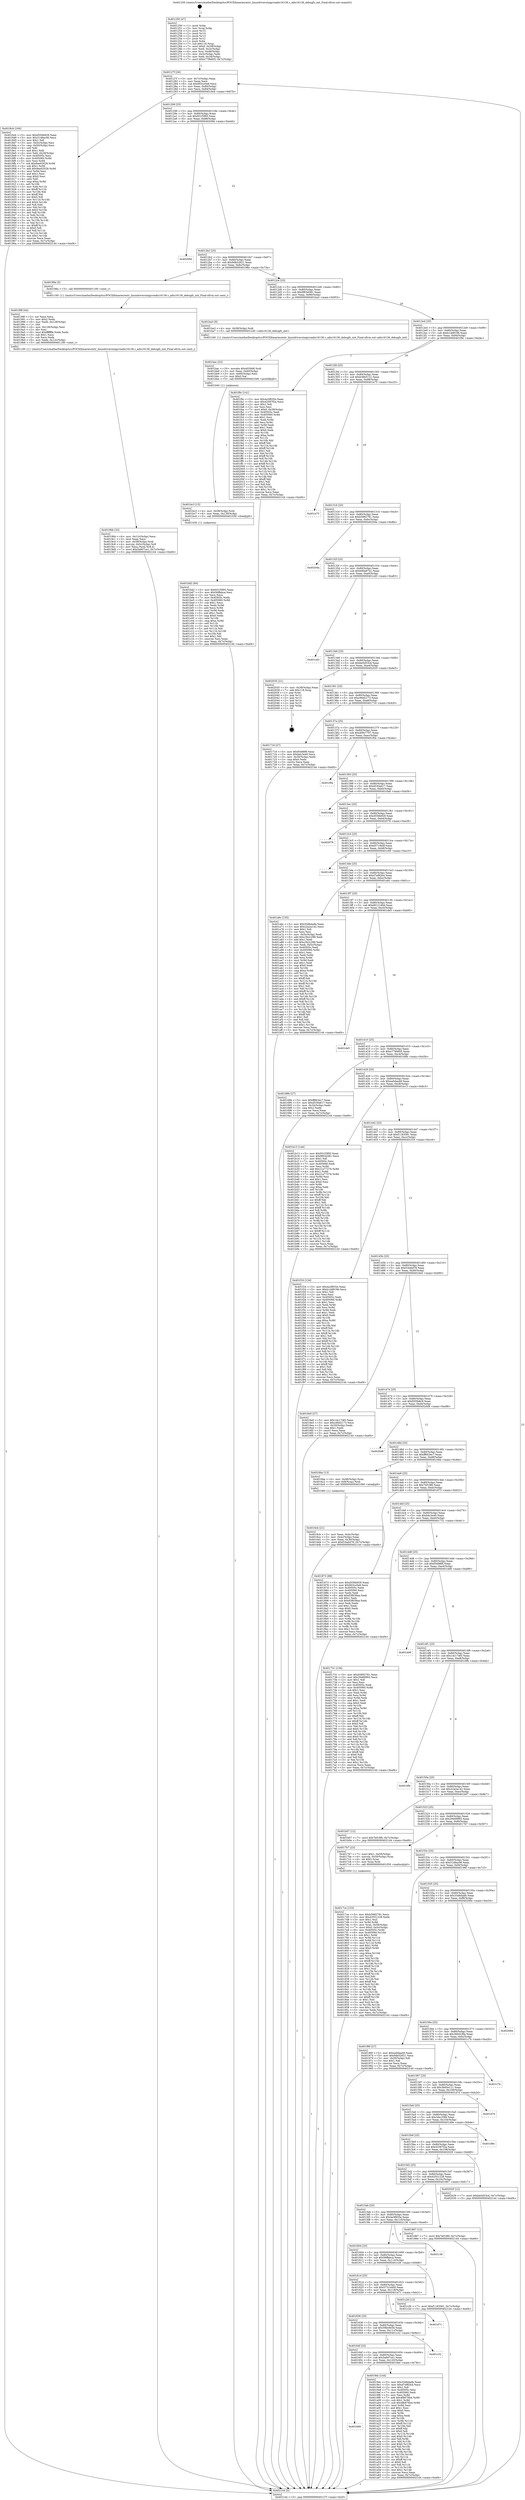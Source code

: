 digraph "0x401250" {
  label = "0x401250 (/mnt/c/Users/mathe/Desktop/tcc/POCII/binaries/extr_linuxdriversiiogyroadis16136.c_adis16136_debugfs_init_Final-ollvm.out::main(0))"
  labelloc = "t"
  node[shape=record]

  Entry [label="",width=0.3,height=0.3,shape=circle,fillcolor=black,style=filled]
  "0x40127f" [label="{
     0x40127f [26]\l
     | [instrs]\l
     &nbsp;&nbsp;0x40127f \<+3\>: mov -0x7c(%rbp),%eax\l
     &nbsp;&nbsp;0x401282 \<+2\>: mov %eax,%ecx\l
     &nbsp;&nbsp;0x401284 \<+6\>: sub $0x903cc0e8,%ecx\l
     &nbsp;&nbsp;0x40128a \<+3\>: mov %eax,-0x80(%rbp)\l
     &nbsp;&nbsp;0x40128d \<+6\>: mov %ecx,-0x84(%rbp)\l
     &nbsp;&nbsp;0x401293 \<+6\>: je 00000000004018cb \<main+0x67b\>\l
  }"]
  "0x4018cb" [label="{
     0x4018cb [164]\l
     | [instrs]\l
     &nbsp;&nbsp;0x4018cb \<+5\>: mov $0xd556b929,%eax\l
     &nbsp;&nbsp;0x4018d0 \<+5\>: mov $0x31d9ac06,%ecx\l
     &nbsp;&nbsp;0x4018d5 \<+2\>: mov $0x1,%dl\l
     &nbsp;&nbsp;0x4018d7 \<+3\>: mov -0x5c(%rbp),%esi\l
     &nbsp;&nbsp;0x4018da \<+3\>: cmp -0x50(%rbp),%esi\l
     &nbsp;&nbsp;0x4018dd \<+4\>: setl %dil\l
     &nbsp;&nbsp;0x4018e1 \<+4\>: and $0x1,%dil\l
     &nbsp;&nbsp;0x4018e5 \<+4\>: mov %dil,-0x29(%rbp)\l
     &nbsp;&nbsp;0x4018e9 \<+7\>: mov 0x40505c,%esi\l
     &nbsp;&nbsp;0x4018f0 \<+8\>: mov 0x405060,%r8d\l
     &nbsp;&nbsp;0x4018f8 \<+3\>: mov %esi,%r9d\l
     &nbsp;&nbsp;0x4018fb \<+7\>: sub $0x9ee02028,%r9d\l
     &nbsp;&nbsp;0x401902 \<+4\>: sub $0x1,%r9d\l
     &nbsp;&nbsp;0x401906 \<+7\>: add $0x9ee02028,%r9d\l
     &nbsp;&nbsp;0x40190d \<+4\>: imul %r9d,%esi\l
     &nbsp;&nbsp;0x401911 \<+3\>: and $0x1,%esi\l
     &nbsp;&nbsp;0x401914 \<+3\>: cmp $0x0,%esi\l
     &nbsp;&nbsp;0x401917 \<+4\>: sete %dil\l
     &nbsp;&nbsp;0x40191b \<+4\>: cmp $0xa,%r8d\l
     &nbsp;&nbsp;0x40191f \<+4\>: setl %r10b\l
     &nbsp;&nbsp;0x401923 \<+3\>: mov %dil,%r11b\l
     &nbsp;&nbsp;0x401926 \<+4\>: xor $0xff,%r11b\l
     &nbsp;&nbsp;0x40192a \<+3\>: mov %r10b,%bl\l
     &nbsp;&nbsp;0x40192d \<+3\>: xor $0xff,%bl\l
     &nbsp;&nbsp;0x401930 \<+3\>: xor $0x0,%dl\l
     &nbsp;&nbsp;0x401933 \<+3\>: mov %r11b,%r14b\l
     &nbsp;&nbsp;0x401936 \<+4\>: and $0x0,%r14b\l
     &nbsp;&nbsp;0x40193a \<+3\>: and %dl,%dil\l
     &nbsp;&nbsp;0x40193d \<+3\>: mov %bl,%r15b\l
     &nbsp;&nbsp;0x401940 \<+4\>: and $0x0,%r15b\l
     &nbsp;&nbsp;0x401944 \<+3\>: and %dl,%r10b\l
     &nbsp;&nbsp;0x401947 \<+3\>: or %dil,%r14b\l
     &nbsp;&nbsp;0x40194a \<+3\>: or %r10b,%r15b\l
     &nbsp;&nbsp;0x40194d \<+3\>: xor %r15b,%r14b\l
     &nbsp;&nbsp;0x401950 \<+3\>: or %bl,%r11b\l
     &nbsp;&nbsp;0x401953 \<+4\>: xor $0xff,%r11b\l
     &nbsp;&nbsp;0x401957 \<+3\>: or $0x0,%dl\l
     &nbsp;&nbsp;0x40195a \<+3\>: and %dl,%r11b\l
     &nbsp;&nbsp;0x40195d \<+3\>: or %r11b,%r14b\l
     &nbsp;&nbsp;0x401960 \<+4\>: test $0x1,%r14b\l
     &nbsp;&nbsp;0x401964 \<+3\>: cmovne %ecx,%eax\l
     &nbsp;&nbsp;0x401967 \<+3\>: mov %eax,-0x7c(%rbp)\l
     &nbsp;&nbsp;0x40196a \<+5\>: jmp 0000000000402144 \<main+0xef4\>\l
  }"]
  "0x401299" [label="{
     0x401299 [25]\l
     | [instrs]\l
     &nbsp;&nbsp;0x401299 \<+5\>: jmp 000000000040129e \<main+0x4e\>\l
     &nbsp;&nbsp;0x40129e \<+3\>: mov -0x80(%rbp),%eax\l
     &nbsp;&nbsp;0x4012a1 \<+5\>: sub $0x931f3f05,%eax\l
     &nbsp;&nbsp;0x4012a6 \<+6\>: mov %eax,-0x88(%rbp)\l
     &nbsp;&nbsp;0x4012ac \<+6\>: je 000000000040209d \<main+0xe4d\>\l
  }"]
  Exit [label="",width=0.3,height=0.3,shape=circle,fillcolor=black,style=filled,peripheries=2]
  "0x40209d" [label="{
     0x40209d\l
  }", style=dashed]
  "0x4012b2" [label="{
     0x4012b2 [25]\l
     | [instrs]\l
     &nbsp;&nbsp;0x4012b2 \<+5\>: jmp 00000000004012b7 \<main+0x67\>\l
     &nbsp;&nbsp;0x4012b7 \<+3\>: mov -0x80(%rbp),%eax\l
     &nbsp;&nbsp;0x4012ba \<+5\>: sub $0x9db52621,%eax\l
     &nbsp;&nbsp;0x4012bf \<+6\>: mov %eax,-0x8c(%rbp)\l
     &nbsp;&nbsp;0x4012c5 \<+6\>: je 000000000040198a \<main+0x73a\>\l
  }"]
  "0x401bd2" [label="{
     0x401bd2 [84]\l
     | [instrs]\l
     &nbsp;&nbsp;0x401bd2 \<+5\>: mov $0x931f3f05,%eax\l
     &nbsp;&nbsp;0x401bd7 \<+5\>: mov $0x56ffabca,%esi\l
     &nbsp;&nbsp;0x401bdc \<+2\>: xor %ecx,%ecx\l
     &nbsp;&nbsp;0x401bde \<+7\>: mov 0x40505c,%edx\l
     &nbsp;&nbsp;0x401be5 \<+8\>: mov 0x405060,%r8d\l
     &nbsp;&nbsp;0x401bed \<+3\>: sub $0x1,%ecx\l
     &nbsp;&nbsp;0x401bf0 \<+3\>: mov %edx,%r9d\l
     &nbsp;&nbsp;0x401bf3 \<+3\>: add %ecx,%r9d\l
     &nbsp;&nbsp;0x401bf6 \<+4\>: imul %r9d,%edx\l
     &nbsp;&nbsp;0x401bfa \<+3\>: and $0x1,%edx\l
     &nbsp;&nbsp;0x401bfd \<+3\>: cmp $0x0,%edx\l
     &nbsp;&nbsp;0x401c00 \<+4\>: sete %r10b\l
     &nbsp;&nbsp;0x401c04 \<+4\>: cmp $0xa,%r8d\l
     &nbsp;&nbsp;0x401c08 \<+4\>: setl %r11b\l
     &nbsp;&nbsp;0x401c0c \<+3\>: mov %r10b,%bl\l
     &nbsp;&nbsp;0x401c0f \<+3\>: and %r11b,%bl\l
     &nbsp;&nbsp;0x401c12 \<+3\>: xor %r11b,%r10b\l
     &nbsp;&nbsp;0x401c15 \<+3\>: or %r10b,%bl\l
     &nbsp;&nbsp;0x401c18 \<+3\>: test $0x1,%bl\l
     &nbsp;&nbsp;0x401c1b \<+3\>: cmovne %esi,%eax\l
     &nbsp;&nbsp;0x401c1e \<+3\>: mov %eax,-0x7c(%rbp)\l
     &nbsp;&nbsp;0x401c21 \<+5\>: jmp 0000000000402144 \<main+0xef4\>\l
  }"]
  "0x40198a" [label="{
     0x40198a [5]\l
     | [instrs]\l
     &nbsp;&nbsp;0x40198a \<+5\>: call 0000000000401160 \<next_i\>\l
     | [calls]\l
     &nbsp;&nbsp;0x401160 \{1\} (/mnt/c/Users/mathe/Desktop/tcc/POCII/binaries/extr_linuxdriversiiogyroadis16136.c_adis16136_debugfs_init_Final-ollvm.out::next_i)\l
  }"]
  "0x4012cb" [label="{
     0x4012cb [25]\l
     | [instrs]\l
     &nbsp;&nbsp;0x4012cb \<+5\>: jmp 00000000004012d0 \<main+0x80\>\l
     &nbsp;&nbsp;0x4012d0 \<+3\>: mov -0x80(%rbp),%eax\l
     &nbsp;&nbsp;0x4012d3 \<+5\>: sub $0x9f63d381,%eax\l
     &nbsp;&nbsp;0x4012d8 \<+6\>: mov %eax,-0x90(%rbp)\l
     &nbsp;&nbsp;0x4012de \<+6\>: je 0000000000401ba3 \<main+0x953\>\l
  }"]
  "0x401bc3" [label="{
     0x401bc3 [15]\l
     | [instrs]\l
     &nbsp;&nbsp;0x401bc3 \<+4\>: mov -0x58(%rbp),%rdi\l
     &nbsp;&nbsp;0x401bc7 \<+6\>: mov %eax,-0x130(%rbp)\l
     &nbsp;&nbsp;0x401bcd \<+5\>: call 0000000000401030 \<free@plt\>\l
     | [calls]\l
     &nbsp;&nbsp;0x401030 \{1\} (unknown)\l
  }"]
  "0x401ba3" [label="{
     0x401ba3 [9]\l
     | [instrs]\l
     &nbsp;&nbsp;0x401ba3 \<+4\>: mov -0x58(%rbp),%rdi\l
     &nbsp;&nbsp;0x401ba7 \<+5\>: call 0000000000401240 \<adis16136_debugfs_init\>\l
     | [calls]\l
     &nbsp;&nbsp;0x401240 \{1\} (/mnt/c/Users/mathe/Desktop/tcc/POCII/binaries/extr_linuxdriversiiogyroadis16136.c_adis16136_debugfs_init_Final-ollvm.out::adis16136_debugfs_init)\l
  }"]
  "0x4012e4" [label="{
     0x4012e4 [25]\l
     | [instrs]\l
     &nbsp;&nbsp;0x4012e4 \<+5\>: jmp 00000000004012e9 \<main+0x99\>\l
     &nbsp;&nbsp;0x4012e9 \<+3\>: mov -0x80(%rbp),%eax\l
     &nbsp;&nbsp;0x4012ec \<+5\>: sub $0xb1dd919b,%eax\l
     &nbsp;&nbsp;0x4012f1 \<+6\>: mov %eax,-0x94(%rbp)\l
     &nbsp;&nbsp;0x4012f7 \<+6\>: je 0000000000401f9c \<main+0xd4c\>\l
  }"]
  "0x401bac" [label="{
     0x401bac [23]\l
     | [instrs]\l
     &nbsp;&nbsp;0x401bac \<+10\>: movabs $0x4030d6,%rdi\l
     &nbsp;&nbsp;0x401bb6 \<+3\>: mov %eax,-0x60(%rbp)\l
     &nbsp;&nbsp;0x401bb9 \<+3\>: mov -0x60(%rbp),%esi\l
     &nbsp;&nbsp;0x401bbc \<+2\>: mov $0x0,%al\l
     &nbsp;&nbsp;0x401bbe \<+5\>: call 0000000000401040 \<printf@plt\>\l
     | [calls]\l
     &nbsp;&nbsp;0x401040 \{1\} (unknown)\l
  }"]
  "0x401f9c" [label="{
     0x401f9c [141]\l
     | [instrs]\l
     &nbsp;&nbsp;0x401f9c \<+5\>: mov $0x4a3f935e,%eax\l
     &nbsp;&nbsp;0x401fa1 \<+5\>: mov $0x42587f2a,%ecx\l
     &nbsp;&nbsp;0x401fa6 \<+2\>: mov $0x1,%dl\l
     &nbsp;&nbsp;0x401fa8 \<+2\>: xor %esi,%esi\l
     &nbsp;&nbsp;0x401faa \<+7\>: movl $0x0,-0x38(%rbp)\l
     &nbsp;&nbsp;0x401fb1 \<+7\>: mov 0x40505c,%edi\l
     &nbsp;&nbsp;0x401fb8 \<+8\>: mov 0x405060,%r8d\l
     &nbsp;&nbsp;0x401fc0 \<+3\>: sub $0x1,%esi\l
     &nbsp;&nbsp;0x401fc3 \<+3\>: mov %edi,%r9d\l
     &nbsp;&nbsp;0x401fc6 \<+3\>: add %esi,%r9d\l
     &nbsp;&nbsp;0x401fc9 \<+4\>: imul %r9d,%edi\l
     &nbsp;&nbsp;0x401fcd \<+3\>: and $0x1,%edi\l
     &nbsp;&nbsp;0x401fd0 \<+3\>: cmp $0x0,%edi\l
     &nbsp;&nbsp;0x401fd3 \<+4\>: sete %r10b\l
     &nbsp;&nbsp;0x401fd7 \<+4\>: cmp $0xa,%r8d\l
     &nbsp;&nbsp;0x401fdb \<+4\>: setl %r11b\l
     &nbsp;&nbsp;0x401fdf \<+3\>: mov %r10b,%bl\l
     &nbsp;&nbsp;0x401fe2 \<+3\>: xor $0xff,%bl\l
     &nbsp;&nbsp;0x401fe5 \<+3\>: mov %r11b,%r14b\l
     &nbsp;&nbsp;0x401fe8 \<+4\>: xor $0xff,%r14b\l
     &nbsp;&nbsp;0x401fec \<+3\>: xor $0x1,%dl\l
     &nbsp;&nbsp;0x401fef \<+3\>: mov %bl,%r15b\l
     &nbsp;&nbsp;0x401ff2 \<+4\>: and $0xff,%r15b\l
     &nbsp;&nbsp;0x401ff6 \<+3\>: and %dl,%r10b\l
     &nbsp;&nbsp;0x401ff9 \<+3\>: mov %r14b,%r12b\l
     &nbsp;&nbsp;0x401ffc \<+4\>: and $0xff,%r12b\l
     &nbsp;&nbsp;0x402000 \<+3\>: and %dl,%r11b\l
     &nbsp;&nbsp;0x402003 \<+3\>: or %r10b,%r15b\l
     &nbsp;&nbsp;0x402006 \<+3\>: or %r11b,%r12b\l
     &nbsp;&nbsp;0x402009 \<+3\>: xor %r12b,%r15b\l
     &nbsp;&nbsp;0x40200c \<+3\>: or %r14b,%bl\l
     &nbsp;&nbsp;0x40200f \<+3\>: xor $0xff,%bl\l
     &nbsp;&nbsp;0x402012 \<+3\>: or $0x1,%dl\l
     &nbsp;&nbsp;0x402015 \<+2\>: and %dl,%bl\l
     &nbsp;&nbsp;0x402017 \<+3\>: or %bl,%r15b\l
     &nbsp;&nbsp;0x40201a \<+4\>: test $0x1,%r15b\l
     &nbsp;&nbsp;0x40201e \<+3\>: cmovne %ecx,%eax\l
     &nbsp;&nbsp;0x402021 \<+3\>: mov %eax,-0x7c(%rbp)\l
     &nbsp;&nbsp;0x402024 \<+5\>: jmp 0000000000402144 \<main+0xef4\>\l
  }"]
  "0x4012fd" [label="{
     0x4012fd [25]\l
     | [instrs]\l
     &nbsp;&nbsp;0x4012fd \<+5\>: jmp 0000000000401302 \<main+0xb2\>\l
     &nbsp;&nbsp;0x401302 \<+3\>: mov -0x80(%rbp),%eax\l
     &nbsp;&nbsp;0x401305 \<+5\>: sub $0xb36b5121,%eax\l
     &nbsp;&nbsp;0x40130a \<+6\>: mov %eax,-0x98(%rbp)\l
     &nbsp;&nbsp;0x401310 \<+6\>: je 0000000000401e75 \<main+0xc25\>\l
  }"]
  "0x401668" [label="{
     0x401668\l
  }", style=dashed]
  "0x401e75" [label="{
     0x401e75\l
  }", style=dashed]
  "0x401316" [label="{
     0x401316 [25]\l
     | [instrs]\l
     &nbsp;&nbsp;0x401316 \<+5\>: jmp 000000000040131b \<main+0xcb\>\l
     &nbsp;&nbsp;0x40131b \<+3\>: mov -0x80(%rbp),%eax\l
     &nbsp;&nbsp;0x40131e \<+5\>: sub $0xb5892781,%eax\l
     &nbsp;&nbsp;0x401323 \<+6\>: mov %eax,-0x9c(%rbp)\l
     &nbsp;&nbsp;0x401329 \<+6\>: je 000000000040204a \<main+0xdfa\>\l
  }"]
  "0x4019dc" [label="{
     0x4019dc [144]\l
     | [instrs]\l
     &nbsp;&nbsp;0x4019dc \<+5\>: mov $0x33d6dadb,%eax\l
     &nbsp;&nbsp;0x4019e1 \<+5\>: mov $0xd7ef82b4,%ecx\l
     &nbsp;&nbsp;0x4019e6 \<+2\>: mov $0x1,%dl\l
     &nbsp;&nbsp;0x4019e8 \<+7\>: mov 0x40505c,%esi\l
     &nbsp;&nbsp;0x4019ef \<+7\>: mov 0x405060,%edi\l
     &nbsp;&nbsp;0x4019f6 \<+3\>: mov %esi,%r8d\l
     &nbsp;&nbsp;0x4019f9 \<+7\>: add $0x4fb676b4,%r8d\l
     &nbsp;&nbsp;0x401a00 \<+4\>: sub $0x1,%r8d\l
     &nbsp;&nbsp;0x401a04 \<+7\>: sub $0x4fb676b4,%r8d\l
     &nbsp;&nbsp;0x401a0b \<+4\>: imul %r8d,%esi\l
     &nbsp;&nbsp;0x401a0f \<+3\>: and $0x1,%esi\l
     &nbsp;&nbsp;0x401a12 \<+3\>: cmp $0x0,%esi\l
     &nbsp;&nbsp;0x401a15 \<+4\>: sete %r9b\l
     &nbsp;&nbsp;0x401a19 \<+3\>: cmp $0xa,%edi\l
     &nbsp;&nbsp;0x401a1c \<+4\>: setl %r10b\l
     &nbsp;&nbsp;0x401a20 \<+3\>: mov %r9b,%r11b\l
     &nbsp;&nbsp;0x401a23 \<+4\>: xor $0xff,%r11b\l
     &nbsp;&nbsp;0x401a27 \<+3\>: mov %r10b,%bl\l
     &nbsp;&nbsp;0x401a2a \<+3\>: xor $0xff,%bl\l
     &nbsp;&nbsp;0x401a2d \<+3\>: xor $0x0,%dl\l
     &nbsp;&nbsp;0x401a30 \<+3\>: mov %r11b,%r14b\l
     &nbsp;&nbsp;0x401a33 \<+4\>: and $0x0,%r14b\l
     &nbsp;&nbsp;0x401a37 \<+3\>: and %dl,%r9b\l
     &nbsp;&nbsp;0x401a3a \<+3\>: mov %bl,%r15b\l
     &nbsp;&nbsp;0x401a3d \<+4\>: and $0x0,%r15b\l
     &nbsp;&nbsp;0x401a41 \<+3\>: and %dl,%r10b\l
     &nbsp;&nbsp;0x401a44 \<+3\>: or %r9b,%r14b\l
     &nbsp;&nbsp;0x401a47 \<+3\>: or %r10b,%r15b\l
     &nbsp;&nbsp;0x401a4a \<+3\>: xor %r15b,%r14b\l
     &nbsp;&nbsp;0x401a4d \<+3\>: or %bl,%r11b\l
     &nbsp;&nbsp;0x401a50 \<+4\>: xor $0xff,%r11b\l
     &nbsp;&nbsp;0x401a54 \<+3\>: or $0x0,%dl\l
     &nbsp;&nbsp;0x401a57 \<+3\>: and %dl,%r11b\l
     &nbsp;&nbsp;0x401a5a \<+3\>: or %r11b,%r14b\l
     &nbsp;&nbsp;0x401a5d \<+4\>: test $0x1,%r14b\l
     &nbsp;&nbsp;0x401a61 \<+3\>: cmovne %ecx,%eax\l
     &nbsp;&nbsp;0x401a64 \<+3\>: mov %eax,-0x7c(%rbp)\l
     &nbsp;&nbsp;0x401a67 \<+5\>: jmp 0000000000402144 \<main+0xef4\>\l
  }"]
  "0x40204a" [label="{
     0x40204a\l
  }", style=dashed]
  "0x40132f" [label="{
     0x40132f [25]\l
     | [instrs]\l
     &nbsp;&nbsp;0x40132f \<+5\>: jmp 0000000000401334 \<main+0xe4\>\l
     &nbsp;&nbsp;0x401334 \<+3\>: mov -0x80(%rbp),%eax\l
     &nbsp;&nbsp;0x401337 \<+5\>: sub $0xb9bb6741,%eax\l
     &nbsp;&nbsp;0x40133c \<+6\>: mov %eax,-0xa0(%rbp)\l
     &nbsp;&nbsp;0x401342 \<+6\>: je 0000000000401cd3 \<main+0xa83\>\l
  }"]
  "0x40164f" [label="{
     0x40164f [25]\l
     | [instrs]\l
     &nbsp;&nbsp;0x40164f \<+5\>: jmp 0000000000401654 \<main+0x404\>\l
     &nbsp;&nbsp;0x401654 \<+3\>: mov -0x80(%rbp),%eax\l
     &nbsp;&nbsp;0x401657 \<+5\>: sub $0x5a907ce1,%eax\l
     &nbsp;&nbsp;0x40165c \<+6\>: mov %eax,-0x120(%rbp)\l
     &nbsp;&nbsp;0x401662 \<+6\>: je 00000000004019dc \<main+0x78c\>\l
  }"]
  "0x401cd3" [label="{
     0x401cd3\l
  }", style=dashed]
  "0x401348" [label="{
     0x401348 [25]\l
     | [instrs]\l
     &nbsp;&nbsp;0x401348 \<+5\>: jmp 000000000040134d \<main+0xfd\>\l
     &nbsp;&nbsp;0x40134d \<+3\>: mov -0x80(%rbp),%eax\l
     &nbsp;&nbsp;0x401350 \<+5\>: sub $0xbe5d53cd,%eax\l
     &nbsp;&nbsp;0x401355 \<+6\>: mov %eax,-0xa4(%rbp)\l
     &nbsp;&nbsp;0x40135b \<+6\>: je 0000000000402035 \<main+0xde5\>\l
  }"]
  "0x401c32" [label="{
     0x401c32\l
  }", style=dashed]
  "0x402035" [label="{
     0x402035 [21]\l
     | [instrs]\l
     &nbsp;&nbsp;0x402035 \<+3\>: mov -0x38(%rbp),%eax\l
     &nbsp;&nbsp;0x402038 \<+7\>: add $0x118,%rsp\l
     &nbsp;&nbsp;0x40203f \<+1\>: pop %rbx\l
     &nbsp;&nbsp;0x402040 \<+2\>: pop %r12\l
     &nbsp;&nbsp;0x402042 \<+2\>: pop %r13\l
     &nbsp;&nbsp;0x402044 \<+2\>: pop %r14\l
     &nbsp;&nbsp;0x402046 \<+2\>: pop %r15\l
     &nbsp;&nbsp;0x402048 \<+1\>: pop %rbp\l
     &nbsp;&nbsp;0x402049 \<+1\>: ret\l
  }"]
  "0x401361" [label="{
     0x401361 [25]\l
     | [instrs]\l
     &nbsp;&nbsp;0x401361 \<+5\>: jmp 0000000000401366 \<main+0x116\>\l
     &nbsp;&nbsp;0x401366 \<+3\>: mov -0x80(%rbp),%eax\l
     &nbsp;&nbsp;0x401369 \<+5\>: sub $0xc66d2173,%eax\l
     &nbsp;&nbsp;0x40136e \<+6\>: mov %eax,-0xa8(%rbp)\l
     &nbsp;&nbsp;0x401374 \<+6\>: je 0000000000401716 \<main+0x4c6\>\l
  }"]
  "0x401636" [label="{
     0x401636 [25]\l
     | [instrs]\l
     &nbsp;&nbsp;0x401636 \<+5\>: jmp 000000000040163b \<main+0x3eb\>\l
     &nbsp;&nbsp;0x40163b \<+3\>: mov -0x80(%rbp),%eax\l
     &nbsp;&nbsp;0x40163e \<+5\>: sub $0x59bc9e5b,%eax\l
     &nbsp;&nbsp;0x401643 \<+6\>: mov %eax,-0x11c(%rbp)\l
     &nbsp;&nbsp;0x401649 \<+6\>: je 0000000000401c32 \<main+0x9e2\>\l
  }"]
  "0x401716" [label="{
     0x401716 [27]\l
     | [instrs]\l
     &nbsp;&nbsp;0x401716 \<+5\>: mov $0xf5488f8,%eax\l
     &nbsp;&nbsp;0x40171b \<+5\>: mov $0xbdc3e40,%ecx\l
     &nbsp;&nbsp;0x401720 \<+3\>: mov -0x30(%rbp),%edx\l
     &nbsp;&nbsp;0x401723 \<+3\>: cmp $0x0,%edx\l
     &nbsp;&nbsp;0x401726 \<+3\>: cmove %ecx,%eax\l
     &nbsp;&nbsp;0x401729 \<+3\>: mov %eax,-0x7c(%rbp)\l
     &nbsp;&nbsp;0x40172c \<+5\>: jmp 0000000000402144 \<main+0xef4\>\l
  }"]
  "0x40137a" [label="{
     0x40137a [25]\l
     | [instrs]\l
     &nbsp;&nbsp;0x40137a \<+5\>: jmp 000000000040137f \<main+0x12f\>\l
     &nbsp;&nbsp;0x40137f \<+3\>: mov -0x80(%rbp),%eax\l
     &nbsp;&nbsp;0x401382 \<+5\>: sub $0xd09c7707,%eax\l
     &nbsp;&nbsp;0x401387 \<+6\>: mov %eax,-0xac(%rbp)\l
     &nbsp;&nbsp;0x40138d \<+6\>: je 0000000000401f0a \<main+0xcba\>\l
  }"]
  "0x401d71" [label="{
     0x401d71\l
  }", style=dashed]
  "0x401f0a" [label="{
     0x401f0a\l
  }", style=dashed]
  "0x401393" [label="{
     0x401393 [25]\l
     | [instrs]\l
     &nbsp;&nbsp;0x401393 \<+5\>: jmp 0000000000401398 \<main+0x148\>\l
     &nbsp;&nbsp;0x401398 \<+3\>: mov -0x80(%rbp),%eax\l
     &nbsp;&nbsp;0x40139b \<+5\>: sub $0xd530a617,%eax\l
     &nbsp;&nbsp;0x4013a0 \<+6\>: mov %eax,-0xb0(%rbp)\l
     &nbsp;&nbsp;0x4013a6 \<+6\>: je 00000000004016a6 \<main+0x456\>\l
  }"]
  "0x40161d" [label="{
     0x40161d [25]\l
     | [instrs]\l
     &nbsp;&nbsp;0x40161d \<+5\>: jmp 0000000000401622 \<main+0x3d2\>\l
     &nbsp;&nbsp;0x401622 \<+3\>: mov -0x80(%rbp),%eax\l
     &nbsp;&nbsp;0x401625 \<+5\>: sub $0x5731b440,%eax\l
     &nbsp;&nbsp;0x40162a \<+6\>: mov %eax,-0x118(%rbp)\l
     &nbsp;&nbsp;0x401630 \<+6\>: je 0000000000401d71 \<main+0xb21\>\l
  }"]
  "0x4016a6" [label="{
     0x4016a6\l
  }", style=dashed]
  "0x4013ac" [label="{
     0x4013ac [25]\l
     | [instrs]\l
     &nbsp;&nbsp;0x4013ac \<+5\>: jmp 00000000004013b1 \<main+0x161\>\l
     &nbsp;&nbsp;0x4013b1 \<+3\>: mov -0x80(%rbp),%eax\l
     &nbsp;&nbsp;0x4013b4 \<+5\>: sub $0xd556b929,%eax\l
     &nbsp;&nbsp;0x4013b9 \<+6\>: mov %eax,-0xb4(%rbp)\l
     &nbsp;&nbsp;0x4013bf \<+6\>: je 0000000000402078 \<main+0xe28\>\l
  }"]
  "0x401c26" [label="{
     0x401c26 [12]\l
     | [instrs]\l
     &nbsp;&nbsp;0x401c26 \<+7\>: movl $0xf1183581,-0x7c(%rbp)\l
     &nbsp;&nbsp;0x401c2d \<+5\>: jmp 0000000000402144 \<main+0xef4\>\l
  }"]
  "0x402078" [label="{
     0x402078\l
  }", style=dashed]
  "0x4013c5" [label="{
     0x4013c5 [25]\l
     | [instrs]\l
     &nbsp;&nbsp;0x4013c5 \<+5\>: jmp 00000000004013ca \<main+0x17a\>\l
     &nbsp;&nbsp;0x4013ca \<+3\>: mov -0x80(%rbp),%eax\l
     &nbsp;&nbsp;0x4013cd \<+5\>: sub $0xd5719edf,%eax\l
     &nbsp;&nbsp;0x4013d2 \<+6\>: mov %eax,-0xb8(%rbp)\l
     &nbsp;&nbsp;0x4013d8 \<+6\>: je 0000000000401c60 \<main+0xa10\>\l
  }"]
  "0x401604" [label="{
     0x401604 [25]\l
     | [instrs]\l
     &nbsp;&nbsp;0x401604 \<+5\>: jmp 0000000000401609 \<main+0x3b9\>\l
     &nbsp;&nbsp;0x401609 \<+3\>: mov -0x80(%rbp),%eax\l
     &nbsp;&nbsp;0x40160c \<+5\>: sub $0x56ffabca,%eax\l
     &nbsp;&nbsp;0x401611 \<+6\>: mov %eax,-0x114(%rbp)\l
     &nbsp;&nbsp;0x401617 \<+6\>: je 0000000000401c26 \<main+0x9d6\>\l
  }"]
  "0x401c60" [label="{
     0x401c60\l
  }", style=dashed]
  "0x4013de" [label="{
     0x4013de [25]\l
     | [instrs]\l
     &nbsp;&nbsp;0x4013de \<+5\>: jmp 00000000004013e3 \<main+0x193\>\l
     &nbsp;&nbsp;0x4013e3 \<+3\>: mov -0x80(%rbp),%eax\l
     &nbsp;&nbsp;0x4013e6 \<+5\>: sub $0xd7ef82b4,%eax\l
     &nbsp;&nbsp;0x4013eb \<+6\>: mov %eax,-0xbc(%rbp)\l
     &nbsp;&nbsp;0x4013f1 \<+6\>: je 0000000000401a6c \<main+0x81c\>\l
  }"]
  "0x402136" [label="{
     0x402136\l
  }", style=dashed]
  "0x401a6c" [label="{
     0x401a6c [155]\l
     | [instrs]\l
     &nbsp;&nbsp;0x401a6c \<+5\>: mov $0x33d6dadb,%eax\l
     &nbsp;&nbsp;0x401a71 \<+5\>: mov $0x22a2a142,%ecx\l
     &nbsp;&nbsp;0x401a76 \<+2\>: mov $0x1,%dl\l
     &nbsp;&nbsp;0x401a78 \<+2\>: xor %esi,%esi\l
     &nbsp;&nbsp;0x401a7a \<+3\>: mov -0x5c(%rbp),%edi\l
     &nbsp;&nbsp;0x401a7d \<+6\>: add $0xc3b2c288,%edi\l
     &nbsp;&nbsp;0x401a83 \<+3\>: add $0x1,%edi\l
     &nbsp;&nbsp;0x401a86 \<+6\>: sub $0xc3b2c288,%edi\l
     &nbsp;&nbsp;0x401a8c \<+3\>: mov %edi,-0x5c(%rbp)\l
     &nbsp;&nbsp;0x401a8f \<+7\>: mov 0x40505c,%edi\l
     &nbsp;&nbsp;0x401a96 \<+8\>: mov 0x405060,%r8d\l
     &nbsp;&nbsp;0x401a9e \<+3\>: sub $0x1,%esi\l
     &nbsp;&nbsp;0x401aa1 \<+3\>: mov %edi,%r9d\l
     &nbsp;&nbsp;0x401aa4 \<+3\>: add %esi,%r9d\l
     &nbsp;&nbsp;0x401aa7 \<+4\>: imul %r9d,%edi\l
     &nbsp;&nbsp;0x401aab \<+3\>: and $0x1,%edi\l
     &nbsp;&nbsp;0x401aae \<+3\>: cmp $0x0,%edi\l
     &nbsp;&nbsp;0x401ab1 \<+4\>: sete %r10b\l
     &nbsp;&nbsp;0x401ab5 \<+4\>: cmp $0xa,%r8d\l
     &nbsp;&nbsp;0x401ab9 \<+4\>: setl %r11b\l
     &nbsp;&nbsp;0x401abd \<+3\>: mov %r10b,%bl\l
     &nbsp;&nbsp;0x401ac0 \<+3\>: xor $0xff,%bl\l
     &nbsp;&nbsp;0x401ac3 \<+3\>: mov %r11b,%r14b\l
     &nbsp;&nbsp;0x401ac6 \<+4\>: xor $0xff,%r14b\l
     &nbsp;&nbsp;0x401aca \<+3\>: xor $0x1,%dl\l
     &nbsp;&nbsp;0x401acd \<+3\>: mov %bl,%r15b\l
     &nbsp;&nbsp;0x401ad0 \<+4\>: and $0xff,%r15b\l
     &nbsp;&nbsp;0x401ad4 \<+3\>: and %dl,%r10b\l
     &nbsp;&nbsp;0x401ad7 \<+3\>: mov %r14b,%r12b\l
     &nbsp;&nbsp;0x401ada \<+4\>: and $0xff,%r12b\l
     &nbsp;&nbsp;0x401ade \<+3\>: and %dl,%r11b\l
     &nbsp;&nbsp;0x401ae1 \<+3\>: or %r10b,%r15b\l
     &nbsp;&nbsp;0x401ae4 \<+3\>: or %r11b,%r12b\l
     &nbsp;&nbsp;0x401ae7 \<+3\>: xor %r12b,%r15b\l
     &nbsp;&nbsp;0x401aea \<+3\>: or %r14b,%bl\l
     &nbsp;&nbsp;0x401aed \<+3\>: xor $0xff,%bl\l
     &nbsp;&nbsp;0x401af0 \<+3\>: or $0x1,%dl\l
     &nbsp;&nbsp;0x401af3 \<+2\>: and %dl,%bl\l
     &nbsp;&nbsp;0x401af5 \<+3\>: or %bl,%r15b\l
     &nbsp;&nbsp;0x401af8 \<+4\>: test $0x1,%r15b\l
     &nbsp;&nbsp;0x401afc \<+3\>: cmovne %ecx,%eax\l
     &nbsp;&nbsp;0x401aff \<+3\>: mov %eax,-0x7c(%rbp)\l
     &nbsp;&nbsp;0x401b02 \<+5\>: jmp 0000000000402144 \<main+0xef4\>\l
  }"]
  "0x4013f7" [label="{
     0x4013f7 [25]\l
     | [instrs]\l
     &nbsp;&nbsp;0x4013f7 \<+5\>: jmp 00000000004013fc \<main+0x1ac\>\l
     &nbsp;&nbsp;0x4013fc \<+3\>: mov -0x80(%rbp),%eax\l
     &nbsp;&nbsp;0x4013ff \<+5\>: sub $0xd8121d0d,%eax\l
     &nbsp;&nbsp;0x401404 \<+6\>: mov %eax,-0xc0(%rbp)\l
     &nbsp;&nbsp;0x40140a \<+6\>: je 0000000000401de5 \<main+0xb95\>\l
  }"]
  "0x4019bb" [label="{
     0x4019bb [33]\l
     | [instrs]\l
     &nbsp;&nbsp;0x4019bb \<+6\>: mov -0x12c(%rbp),%ecx\l
     &nbsp;&nbsp;0x4019c1 \<+3\>: imul %eax,%ecx\l
     &nbsp;&nbsp;0x4019c4 \<+4\>: mov -0x58(%rbp),%rdi\l
     &nbsp;&nbsp;0x4019c8 \<+4\>: movslq -0x5c(%rbp),%r8\l
     &nbsp;&nbsp;0x4019cc \<+4\>: mov %ecx,(%rdi,%r8,4)\l
     &nbsp;&nbsp;0x4019d0 \<+7\>: movl $0x5a907ce1,-0x7c(%rbp)\l
     &nbsp;&nbsp;0x4019d7 \<+5\>: jmp 0000000000402144 \<main+0xef4\>\l
  }"]
  "0x401de5" [label="{
     0x401de5\l
  }", style=dashed]
  "0x401410" [label="{
     0x401410 [25]\l
     | [instrs]\l
     &nbsp;&nbsp;0x401410 \<+5\>: jmp 0000000000401415 \<main+0x1c5\>\l
     &nbsp;&nbsp;0x401415 \<+3\>: mov -0x80(%rbp),%eax\l
     &nbsp;&nbsp;0x401418 \<+5\>: sub $0xe779b605,%eax\l
     &nbsp;&nbsp;0x40141d \<+6\>: mov %eax,-0xc4(%rbp)\l
     &nbsp;&nbsp;0x401423 \<+6\>: je 000000000040168b \<main+0x43b\>\l
  }"]
  "0x40198f" [label="{
     0x40198f [44]\l
     | [instrs]\l
     &nbsp;&nbsp;0x40198f \<+2\>: xor %ecx,%ecx\l
     &nbsp;&nbsp;0x401991 \<+5\>: mov $0x2,%edx\l
     &nbsp;&nbsp;0x401996 \<+6\>: mov %edx,-0x128(%rbp)\l
     &nbsp;&nbsp;0x40199c \<+1\>: cltd\l
     &nbsp;&nbsp;0x40199d \<+6\>: mov -0x128(%rbp),%esi\l
     &nbsp;&nbsp;0x4019a3 \<+2\>: idiv %esi\l
     &nbsp;&nbsp;0x4019a5 \<+6\>: imul $0xfffffffe,%edx,%edx\l
     &nbsp;&nbsp;0x4019ab \<+3\>: sub $0x1,%ecx\l
     &nbsp;&nbsp;0x4019ae \<+2\>: sub %ecx,%edx\l
     &nbsp;&nbsp;0x4019b0 \<+6\>: mov %edx,-0x12c(%rbp)\l
     &nbsp;&nbsp;0x4019b6 \<+5\>: call 0000000000401160 \<next_i\>\l
     | [calls]\l
     &nbsp;&nbsp;0x401160 \{1\} (/mnt/c/Users/mathe/Desktop/tcc/POCII/binaries/extr_linuxdriversiiogyroadis16136.c_adis16136_debugfs_init_Final-ollvm.out::next_i)\l
  }"]
  "0x40168b" [label="{
     0x40168b [27]\l
     | [instrs]\l
     &nbsp;&nbsp;0x40168b \<+5\>: mov $0xff663ec7,%eax\l
     &nbsp;&nbsp;0x401690 \<+5\>: mov $0xd530a617,%ecx\l
     &nbsp;&nbsp;0x401695 \<+3\>: mov -0x34(%rbp),%edx\l
     &nbsp;&nbsp;0x401698 \<+3\>: cmp $0x2,%edx\l
     &nbsp;&nbsp;0x40169b \<+3\>: cmovne %ecx,%eax\l
     &nbsp;&nbsp;0x40169e \<+3\>: mov %eax,-0x7c(%rbp)\l
     &nbsp;&nbsp;0x4016a1 \<+5\>: jmp 0000000000402144 \<main+0xef4\>\l
  }"]
  "0x401429" [label="{
     0x401429 [25]\l
     | [instrs]\l
     &nbsp;&nbsp;0x401429 \<+5\>: jmp 000000000040142e \<main+0x1de\>\l
     &nbsp;&nbsp;0x40142e \<+3\>: mov -0x80(%rbp),%eax\l
     &nbsp;&nbsp;0x401431 \<+5\>: sub $0xea0daa49,%eax\l
     &nbsp;&nbsp;0x401436 \<+6\>: mov %eax,-0xc8(%rbp)\l
     &nbsp;&nbsp;0x40143c \<+6\>: je 0000000000401b13 \<main+0x8c3\>\l
  }"]
  "0x402144" [label="{
     0x402144 [5]\l
     | [instrs]\l
     &nbsp;&nbsp;0x402144 \<+5\>: jmp 000000000040127f \<main+0x2f\>\l
  }"]
  "0x401250" [label="{
     0x401250 [47]\l
     | [instrs]\l
     &nbsp;&nbsp;0x401250 \<+1\>: push %rbp\l
     &nbsp;&nbsp;0x401251 \<+3\>: mov %rsp,%rbp\l
     &nbsp;&nbsp;0x401254 \<+2\>: push %r15\l
     &nbsp;&nbsp;0x401256 \<+2\>: push %r14\l
     &nbsp;&nbsp;0x401258 \<+2\>: push %r13\l
     &nbsp;&nbsp;0x40125a \<+2\>: push %r12\l
     &nbsp;&nbsp;0x40125c \<+1\>: push %rbx\l
     &nbsp;&nbsp;0x40125d \<+7\>: sub $0x118,%rsp\l
     &nbsp;&nbsp;0x401264 \<+7\>: movl $0x0,-0x38(%rbp)\l
     &nbsp;&nbsp;0x40126b \<+3\>: mov %edi,-0x3c(%rbp)\l
     &nbsp;&nbsp;0x40126e \<+4\>: mov %rsi,-0x48(%rbp)\l
     &nbsp;&nbsp;0x401272 \<+3\>: mov -0x3c(%rbp),%edi\l
     &nbsp;&nbsp;0x401275 \<+3\>: mov %edi,-0x34(%rbp)\l
     &nbsp;&nbsp;0x401278 \<+7\>: movl $0xe779b605,-0x7c(%rbp)\l
  }"]
  "0x4015eb" [label="{
     0x4015eb [25]\l
     | [instrs]\l
     &nbsp;&nbsp;0x4015eb \<+5\>: jmp 00000000004015f0 \<main+0x3a0\>\l
     &nbsp;&nbsp;0x4015f0 \<+3\>: mov -0x80(%rbp),%eax\l
     &nbsp;&nbsp;0x4015f3 \<+5\>: sub $0x4a3f935e,%eax\l
     &nbsp;&nbsp;0x4015f8 \<+6\>: mov %eax,-0x110(%rbp)\l
     &nbsp;&nbsp;0x4015fe \<+6\>: je 0000000000402136 \<main+0xee6\>\l
  }"]
  "0x401b13" [label="{
     0x401b13 [144]\l
     | [instrs]\l
     &nbsp;&nbsp;0x401b13 \<+5\>: mov $0x931f3f05,%eax\l
     &nbsp;&nbsp;0x401b18 \<+5\>: mov $0x9f63d381,%ecx\l
     &nbsp;&nbsp;0x401b1d \<+2\>: mov $0x1,%dl\l
     &nbsp;&nbsp;0x401b1f \<+7\>: mov 0x40505c,%esi\l
     &nbsp;&nbsp;0x401b26 \<+7\>: mov 0x405060,%edi\l
     &nbsp;&nbsp;0x401b2d \<+3\>: mov %esi,%r8d\l
     &nbsp;&nbsp;0x401b30 \<+7\>: add $0x21a7727b,%r8d\l
     &nbsp;&nbsp;0x401b37 \<+4\>: sub $0x1,%r8d\l
     &nbsp;&nbsp;0x401b3b \<+7\>: sub $0x21a7727b,%r8d\l
     &nbsp;&nbsp;0x401b42 \<+4\>: imul %r8d,%esi\l
     &nbsp;&nbsp;0x401b46 \<+3\>: and $0x1,%esi\l
     &nbsp;&nbsp;0x401b49 \<+3\>: cmp $0x0,%esi\l
     &nbsp;&nbsp;0x401b4c \<+4\>: sete %r9b\l
     &nbsp;&nbsp;0x401b50 \<+3\>: cmp $0xa,%edi\l
     &nbsp;&nbsp;0x401b53 \<+4\>: setl %r10b\l
     &nbsp;&nbsp;0x401b57 \<+3\>: mov %r9b,%r11b\l
     &nbsp;&nbsp;0x401b5a \<+4\>: xor $0xff,%r11b\l
     &nbsp;&nbsp;0x401b5e \<+3\>: mov %r10b,%bl\l
     &nbsp;&nbsp;0x401b61 \<+3\>: xor $0xff,%bl\l
     &nbsp;&nbsp;0x401b64 \<+3\>: xor $0x1,%dl\l
     &nbsp;&nbsp;0x401b67 \<+3\>: mov %r11b,%r14b\l
     &nbsp;&nbsp;0x401b6a \<+4\>: and $0xff,%r14b\l
     &nbsp;&nbsp;0x401b6e \<+3\>: and %dl,%r9b\l
     &nbsp;&nbsp;0x401b71 \<+3\>: mov %bl,%r15b\l
     &nbsp;&nbsp;0x401b74 \<+4\>: and $0xff,%r15b\l
     &nbsp;&nbsp;0x401b78 \<+3\>: and %dl,%r10b\l
     &nbsp;&nbsp;0x401b7b \<+3\>: or %r9b,%r14b\l
     &nbsp;&nbsp;0x401b7e \<+3\>: or %r10b,%r15b\l
     &nbsp;&nbsp;0x401b81 \<+3\>: xor %r15b,%r14b\l
     &nbsp;&nbsp;0x401b84 \<+3\>: or %bl,%r11b\l
     &nbsp;&nbsp;0x401b87 \<+4\>: xor $0xff,%r11b\l
     &nbsp;&nbsp;0x401b8b \<+3\>: or $0x1,%dl\l
     &nbsp;&nbsp;0x401b8e \<+3\>: and %dl,%r11b\l
     &nbsp;&nbsp;0x401b91 \<+3\>: or %r11b,%r14b\l
     &nbsp;&nbsp;0x401b94 \<+4\>: test $0x1,%r14b\l
     &nbsp;&nbsp;0x401b98 \<+3\>: cmovne %ecx,%eax\l
     &nbsp;&nbsp;0x401b9b \<+3\>: mov %eax,-0x7c(%rbp)\l
     &nbsp;&nbsp;0x401b9e \<+5\>: jmp 0000000000402144 \<main+0xef4\>\l
  }"]
  "0x401442" [label="{
     0x401442 [25]\l
     | [instrs]\l
     &nbsp;&nbsp;0x401442 \<+5\>: jmp 0000000000401447 \<main+0x1f7\>\l
     &nbsp;&nbsp;0x401447 \<+3\>: mov -0x80(%rbp),%eax\l
     &nbsp;&nbsp;0x40144a \<+5\>: sub $0xf1183581,%eax\l
     &nbsp;&nbsp;0x40144f \<+6\>: mov %eax,-0xcc(%rbp)\l
     &nbsp;&nbsp;0x401455 \<+6\>: je 0000000000401f16 \<main+0xcc6\>\l
  }"]
  "0x401867" [label="{
     0x401867 [12]\l
     | [instrs]\l
     &nbsp;&nbsp;0x401867 \<+7\>: movl $0x7bf19f0,-0x7c(%rbp)\l
     &nbsp;&nbsp;0x40186e \<+5\>: jmp 0000000000402144 \<main+0xef4\>\l
  }"]
  "0x401f16" [label="{
     0x401f16 [134]\l
     | [instrs]\l
     &nbsp;&nbsp;0x401f16 \<+5\>: mov $0x4a3f935e,%eax\l
     &nbsp;&nbsp;0x401f1b \<+5\>: mov $0xb1dd919b,%ecx\l
     &nbsp;&nbsp;0x401f20 \<+2\>: mov $0x1,%dl\l
     &nbsp;&nbsp;0x401f22 \<+2\>: xor %esi,%esi\l
     &nbsp;&nbsp;0x401f24 \<+7\>: mov 0x40505c,%edi\l
     &nbsp;&nbsp;0x401f2b \<+8\>: mov 0x405060,%r8d\l
     &nbsp;&nbsp;0x401f33 \<+3\>: sub $0x1,%esi\l
     &nbsp;&nbsp;0x401f36 \<+3\>: mov %edi,%r9d\l
     &nbsp;&nbsp;0x401f39 \<+3\>: add %esi,%r9d\l
     &nbsp;&nbsp;0x401f3c \<+4\>: imul %r9d,%edi\l
     &nbsp;&nbsp;0x401f40 \<+3\>: and $0x1,%edi\l
     &nbsp;&nbsp;0x401f43 \<+3\>: cmp $0x0,%edi\l
     &nbsp;&nbsp;0x401f46 \<+4\>: sete %r10b\l
     &nbsp;&nbsp;0x401f4a \<+4\>: cmp $0xa,%r8d\l
     &nbsp;&nbsp;0x401f4e \<+4\>: setl %r11b\l
     &nbsp;&nbsp;0x401f52 \<+3\>: mov %r10b,%bl\l
     &nbsp;&nbsp;0x401f55 \<+3\>: xor $0xff,%bl\l
     &nbsp;&nbsp;0x401f58 \<+3\>: mov %r11b,%r14b\l
     &nbsp;&nbsp;0x401f5b \<+4\>: xor $0xff,%r14b\l
     &nbsp;&nbsp;0x401f5f \<+3\>: xor $0x1,%dl\l
     &nbsp;&nbsp;0x401f62 \<+3\>: mov %bl,%r15b\l
     &nbsp;&nbsp;0x401f65 \<+4\>: and $0xff,%r15b\l
     &nbsp;&nbsp;0x401f69 \<+3\>: and %dl,%r10b\l
     &nbsp;&nbsp;0x401f6c \<+3\>: mov %r14b,%r12b\l
     &nbsp;&nbsp;0x401f6f \<+4\>: and $0xff,%r12b\l
     &nbsp;&nbsp;0x401f73 \<+3\>: and %dl,%r11b\l
     &nbsp;&nbsp;0x401f76 \<+3\>: or %r10b,%r15b\l
     &nbsp;&nbsp;0x401f79 \<+3\>: or %r11b,%r12b\l
     &nbsp;&nbsp;0x401f7c \<+3\>: xor %r12b,%r15b\l
     &nbsp;&nbsp;0x401f7f \<+3\>: or %r14b,%bl\l
     &nbsp;&nbsp;0x401f82 \<+3\>: xor $0xff,%bl\l
     &nbsp;&nbsp;0x401f85 \<+3\>: or $0x1,%dl\l
     &nbsp;&nbsp;0x401f88 \<+2\>: and %dl,%bl\l
     &nbsp;&nbsp;0x401f8a \<+3\>: or %bl,%r15b\l
     &nbsp;&nbsp;0x401f8d \<+4\>: test $0x1,%r15b\l
     &nbsp;&nbsp;0x401f91 \<+3\>: cmovne %ecx,%eax\l
     &nbsp;&nbsp;0x401f94 \<+3\>: mov %eax,-0x7c(%rbp)\l
     &nbsp;&nbsp;0x401f97 \<+5\>: jmp 0000000000402144 \<main+0xef4\>\l
  }"]
  "0x40145b" [label="{
     0x40145b [25]\l
     | [instrs]\l
     &nbsp;&nbsp;0x40145b \<+5\>: jmp 0000000000401460 \<main+0x210\>\l
     &nbsp;&nbsp;0x401460 \<+3\>: mov -0x80(%rbp),%eax\l
     &nbsp;&nbsp;0x401463 \<+5\>: sub $0xf16abd78,%eax\l
     &nbsp;&nbsp;0x401468 \<+6\>: mov %eax,-0xd0(%rbp)\l
     &nbsp;&nbsp;0x40146e \<+6\>: je 00000000004016e0 \<main+0x490\>\l
  }"]
  "0x4015d2" [label="{
     0x4015d2 [25]\l
     | [instrs]\l
     &nbsp;&nbsp;0x4015d2 \<+5\>: jmp 00000000004015d7 \<main+0x387\>\l
     &nbsp;&nbsp;0x4015d7 \<+3\>: mov -0x80(%rbp),%eax\l
     &nbsp;&nbsp;0x4015da \<+5\>: sub $0x43551228,%eax\l
     &nbsp;&nbsp;0x4015df \<+6\>: mov %eax,-0x10c(%rbp)\l
     &nbsp;&nbsp;0x4015e5 \<+6\>: je 0000000000401867 \<main+0x617\>\l
  }"]
  "0x4016e0" [label="{
     0x4016e0 [27]\l
     | [instrs]\l
     &nbsp;&nbsp;0x4016e0 \<+5\>: mov $0x1dc17df3,%eax\l
     &nbsp;&nbsp;0x4016e5 \<+5\>: mov $0xc66d2173,%ecx\l
     &nbsp;&nbsp;0x4016ea \<+3\>: mov -0x30(%rbp),%edx\l
     &nbsp;&nbsp;0x4016ed \<+3\>: cmp $0x1,%edx\l
     &nbsp;&nbsp;0x4016f0 \<+3\>: cmovl %ecx,%eax\l
     &nbsp;&nbsp;0x4016f3 \<+3\>: mov %eax,-0x7c(%rbp)\l
     &nbsp;&nbsp;0x4016f6 \<+5\>: jmp 0000000000402144 \<main+0xef4\>\l
  }"]
  "0x401474" [label="{
     0x401474 [25]\l
     | [instrs]\l
     &nbsp;&nbsp;0x401474 \<+5\>: jmp 0000000000401479 \<main+0x229\>\l
     &nbsp;&nbsp;0x401479 \<+3\>: mov -0x80(%rbp),%eax\l
     &nbsp;&nbsp;0x40147c \<+5\>: sub $0xf305b8c9,%eax\l
     &nbsp;&nbsp;0x401481 \<+6\>: mov %eax,-0xd4(%rbp)\l
     &nbsp;&nbsp;0x401487 \<+6\>: je 00000000004020d8 \<main+0xe88\>\l
  }"]
  "0x402029" [label="{
     0x402029 [12]\l
     | [instrs]\l
     &nbsp;&nbsp;0x402029 \<+7\>: movl $0xbe5d53cd,-0x7c(%rbp)\l
     &nbsp;&nbsp;0x402030 \<+5\>: jmp 0000000000402144 \<main+0xef4\>\l
  }"]
  "0x4020d8" [label="{
     0x4020d8\l
  }", style=dashed]
  "0x40148d" [label="{
     0x40148d [25]\l
     | [instrs]\l
     &nbsp;&nbsp;0x40148d \<+5\>: jmp 0000000000401492 \<main+0x242\>\l
     &nbsp;&nbsp;0x401492 \<+3\>: mov -0x80(%rbp),%eax\l
     &nbsp;&nbsp;0x401495 \<+5\>: sub $0xff663ec7,%eax\l
     &nbsp;&nbsp;0x40149a \<+6\>: mov %eax,-0xd8(%rbp)\l
     &nbsp;&nbsp;0x4014a0 \<+6\>: je 00000000004016be \<main+0x46e\>\l
  }"]
  "0x4015b9" [label="{
     0x4015b9 [25]\l
     | [instrs]\l
     &nbsp;&nbsp;0x4015b9 \<+5\>: jmp 00000000004015be \<main+0x36e\>\l
     &nbsp;&nbsp;0x4015be \<+3\>: mov -0x80(%rbp),%eax\l
     &nbsp;&nbsp;0x4015c1 \<+5\>: sub $0x42587f2a,%eax\l
     &nbsp;&nbsp;0x4015c6 \<+6\>: mov %eax,-0x108(%rbp)\l
     &nbsp;&nbsp;0x4015cc \<+6\>: je 0000000000402029 \<main+0xdd9\>\l
  }"]
  "0x4016be" [label="{
     0x4016be [13]\l
     | [instrs]\l
     &nbsp;&nbsp;0x4016be \<+4\>: mov -0x48(%rbp),%rax\l
     &nbsp;&nbsp;0x4016c2 \<+4\>: mov 0x8(%rax),%rdi\l
     &nbsp;&nbsp;0x4016c6 \<+5\>: call 0000000000401060 \<atoi@plt\>\l
     | [calls]\l
     &nbsp;&nbsp;0x401060 \{1\} (unknown)\l
  }"]
  "0x4014a6" [label="{
     0x4014a6 [25]\l
     | [instrs]\l
     &nbsp;&nbsp;0x4014a6 \<+5\>: jmp 00000000004014ab \<main+0x25b\>\l
     &nbsp;&nbsp;0x4014ab \<+3\>: mov -0x80(%rbp),%eax\l
     &nbsp;&nbsp;0x4014ae \<+5\>: sub $0x7bf19f0,%eax\l
     &nbsp;&nbsp;0x4014b3 \<+6\>: mov %eax,-0xdc(%rbp)\l
     &nbsp;&nbsp;0x4014b9 \<+6\>: je 0000000000401873 \<main+0x623\>\l
  }"]
  "0x4016cb" [label="{
     0x4016cb [21]\l
     | [instrs]\l
     &nbsp;&nbsp;0x4016cb \<+3\>: mov %eax,-0x4c(%rbp)\l
     &nbsp;&nbsp;0x4016ce \<+3\>: mov -0x4c(%rbp),%eax\l
     &nbsp;&nbsp;0x4016d1 \<+3\>: mov %eax,-0x30(%rbp)\l
     &nbsp;&nbsp;0x4016d4 \<+7\>: movl $0xf16abd78,-0x7c(%rbp)\l
     &nbsp;&nbsp;0x4016db \<+5\>: jmp 0000000000402144 \<main+0xef4\>\l
  }"]
  "0x401d9e" [label="{
     0x401d9e\l
  }", style=dashed]
  "0x401873" [label="{
     0x401873 [88]\l
     | [instrs]\l
     &nbsp;&nbsp;0x401873 \<+5\>: mov $0xd556b929,%eax\l
     &nbsp;&nbsp;0x401878 \<+5\>: mov $0x903cc0e8,%ecx\l
     &nbsp;&nbsp;0x40187d \<+7\>: mov 0x40505c,%edx\l
     &nbsp;&nbsp;0x401884 \<+7\>: mov 0x405060,%esi\l
     &nbsp;&nbsp;0x40188b \<+2\>: mov %edx,%edi\l
     &nbsp;&nbsp;0x40188d \<+6\>: add $0x63f639aa,%edi\l
     &nbsp;&nbsp;0x401893 \<+3\>: sub $0x1,%edi\l
     &nbsp;&nbsp;0x401896 \<+6\>: sub $0x63f639aa,%edi\l
     &nbsp;&nbsp;0x40189c \<+3\>: imul %edi,%edx\l
     &nbsp;&nbsp;0x40189f \<+3\>: and $0x1,%edx\l
     &nbsp;&nbsp;0x4018a2 \<+3\>: cmp $0x0,%edx\l
     &nbsp;&nbsp;0x4018a5 \<+4\>: sete %r8b\l
     &nbsp;&nbsp;0x4018a9 \<+3\>: cmp $0xa,%esi\l
     &nbsp;&nbsp;0x4018ac \<+4\>: setl %r9b\l
     &nbsp;&nbsp;0x4018b0 \<+3\>: mov %r8b,%r10b\l
     &nbsp;&nbsp;0x4018b3 \<+3\>: and %r9b,%r10b\l
     &nbsp;&nbsp;0x4018b6 \<+3\>: xor %r9b,%r8b\l
     &nbsp;&nbsp;0x4018b9 \<+3\>: or %r8b,%r10b\l
     &nbsp;&nbsp;0x4018bc \<+4\>: test $0x1,%r10b\l
     &nbsp;&nbsp;0x4018c0 \<+3\>: cmovne %ecx,%eax\l
     &nbsp;&nbsp;0x4018c3 \<+3\>: mov %eax,-0x7c(%rbp)\l
     &nbsp;&nbsp;0x4018c6 \<+5\>: jmp 0000000000402144 \<main+0xef4\>\l
  }"]
  "0x4014bf" [label="{
     0x4014bf [25]\l
     | [instrs]\l
     &nbsp;&nbsp;0x4014bf \<+5\>: jmp 00000000004014c4 \<main+0x274\>\l
     &nbsp;&nbsp;0x4014c4 \<+3\>: mov -0x80(%rbp),%eax\l
     &nbsp;&nbsp;0x4014c7 \<+5\>: sub $0xbdc3e40,%eax\l
     &nbsp;&nbsp;0x4014cc \<+6\>: mov %eax,-0xe0(%rbp)\l
     &nbsp;&nbsp;0x4014d2 \<+6\>: je 0000000000401731 \<main+0x4e1\>\l
  }"]
  "0x4015a0" [label="{
     0x4015a0 [25]\l
     | [instrs]\l
     &nbsp;&nbsp;0x4015a0 \<+5\>: jmp 00000000004015a5 \<main+0x355\>\l
     &nbsp;&nbsp;0x4015a5 \<+3\>: mov -0x80(%rbp),%eax\l
     &nbsp;&nbsp;0x4015a8 \<+5\>: sub $0x3da1f3fd,%eax\l
     &nbsp;&nbsp;0x4015ad \<+6\>: mov %eax,-0x104(%rbp)\l
     &nbsp;&nbsp;0x4015b3 \<+6\>: je 0000000000401d9e \<main+0xb4e\>\l
  }"]
  "0x401731" [label="{
     0x401731 [134]\l
     | [instrs]\l
     &nbsp;&nbsp;0x401731 \<+5\>: mov $0xb5892781,%eax\l
     &nbsp;&nbsp;0x401736 \<+5\>: mov $0x29469993,%ecx\l
     &nbsp;&nbsp;0x40173b \<+2\>: mov $0x1,%dl\l
     &nbsp;&nbsp;0x40173d \<+2\>: xor %esi,%esi\l
     &nbsp;&nbsp;0x40173f \<+7\>: mov 0x40505c,%edi\l
     &nbsp;&nbsp;0x401746 \<+8\>: mov 0x405060,%r8d\l
     &nbsp;&nbsp;0x40174e \<+3\>: sub $0x1,%esi\l
     &nbsp;&nbsp;0x401751 \<+3\>: mov %edi,%r9d\l
     &nbsp;&nbsp;0x401754 \<+3\>: add %esi,%r9d\l
     &nbsp;&nbsp;0x401757 \<+4\>: imul %r9d,%edi\l
     &nbsp;&nbsp;0x40175b \<+3\>: and $0x1,%edi\l
     &nbsp;&nbsp;0x40175e \<+3\>: cmp $0x0,%edi\l
     &nbsp;&nbsp;0x401761 \<+4\>: sete %r10b\l
     &nbsp;&nbsp;0x401765 \<+4\>: cmp $0xa,%r8d\l
     &nbsp;&nbsp;0x401769 \<+4\>: setl %r11b\l
     &nbsp;&nbsp;0x40176d \<+3\>: mov %r10b,%bl\l
     &nbsp;&nbsp;0x401770 \<+3\>: xor $0xff,%bl\l
     &nbsp;&nbsp;0x401773 \<+3\>: mov %r11b,%r14b\l
     &nbsp;&nbsp;0x401776 \<+4\>: xor $0xff,%r14b\l
     &nbsp;&nbsp;0x40177a \<+3\>: xor $0x0,%dl\l
     &nbsp;&nbsp;0x40177d \<+3\>: mov %bl,%r15b\l
     &nbsp;&nbsp;0x401780 \<+4\>: and $0x0,%r15b\l
     &nbsp;&nbsp;0x401784 \<+3\>: and %dl,%r10b\l
     &nbsp;&nbsp;0x401787 \<+3\>: mov %r14b,%r12b\l
     &nbsp;&nbsp;0x40178a \<+4\>: and $0x0,%r12b\l
     &nbsp;&nbsp;0x40178e \<+3\>: and %dl,%r11b\l
     &nbsp;&nbsp;0x401791 \<+3\>: or %r10b,%r15b\l
     &nbsp;&nbsp;0x401794 \<+3\>: or %r11b,%r12b\l
     &nbsp;&nbsp;0x401797 \<+3\>: xor %r12b,%r15b\l
     &nbsp;&nbsp;0x40179a \<+3\>: or %r14b,%bl\l
     &nbsp;&nbsp;0x40179d \<+3\>: xor $0xff,%bl\l
     &nbsp;&nbsp;0x4017a0 \<+3\>: or $0x0,%dl\l
     &nbsp;&nbsp;0x4017a3 \<+2\>: and %dl,%bl\l
     &nbsp;&nbsp;0x4017a5 \<+3\>: or %bl,%r15b\l
     &nbsp;&nbsp;0x4017a8 \<+4\>: test $0x1,%r15b\l
     &nbsp;&nbsp;0x4017ac \<+3\>: cmovne %ecx,%eax\l
     &nbsp;&nbsp;0x4017af \<+3\>: mov %eax,-0x7c(%rbp)\l
     &nbsp;&nbsp;0x4017b2 \<+5\>: jmp 0000000000402144 \<main+0xef4\>\l
  }"]
  "0x4014d8" [label="{
     0x4014d8 [25]\l
     | [instrs]\l
     &nbsp;&nbsp;0x4014d8 \<+5\>: jmp 00000000004014dd \<main+0x28d\>\l
     &nbsp;&nbsp;0x4014dd \<+3\>: mov -0x80(%rbp),%eax\l
     &nbsp;&nbsp;0x4014e0 \<+5\>: sub $0xf5488f8,%eax\l
     &nbsp;&nbsp;0x4014e5 \<+6\>: mov %eax,-0xe4(%rbp)\l
     &nbsp;&nbsp;0x4014eb \<+6\>: je 0000000000401dd9 \<main+0xb89\>\l
  }"]
  "0x401d7d" [label="{
     0x401d7d\l
  }", style=dashed]
  "0x401dd9" [label="{
     0x401dd9\l
  }", style=dashed]
  "0x4014f1" [label="{
     0x4014f1 [25]\l
     | [instrs]\l
     &nbsp;&nbsp;0x4014f1 \<+5\>: jmp 00000000004014f6 \<main+0x2a6\>\l
     &nbsp;&nbsp;0x4014f6 \<+3\>: mov -0x80(%rbp),%eax\l
     &nbsp;&nbsp;0x4014f9 \<+5\>: sub $0x1dc17df3,%eax\l
     &nbsp;&nbsp;0x4014fe \<+6\>: mov %eax,-0xe8(%rbp)\l
     &nbsp;&nbsp;0x401504 \<+6\>: je 00000000004016fb \<main+0x4ab\>\l
  }"]
  "0x401587" [label="{
     0x401587 [25]\l
     | [instrs]\l
     &nbsp;&nbsp;0x401587 \<+5\>: jmp 000000000040158c \<main+0x33c\>\l
     &nbsp;&nbsp;0x40158c \<+3\>: mov -0x80(%rbp),%eax\l
     &nbsp;&nbsp;0x40158f \<+5\>: sub $0x3b65e111,%eax\l
     &nbsp;&nbsp;0x401594 \<+6\>: mov %eax,-0x100(%rbp)\l
     &nbsp;&nbsp;0x40159a \<+6\>: je 0000000000401d7d \<main+0xb2d\>\l
  }"]
  "0x4016fb" [label="{
     0x4016fb\l
  }", style=dashed]
  "0x40150a" [label="{
     0x40150a [25]\l
     | [instrs]\l
     &nbsp;&nbsp;0x40150a \<+5\>: jmp 000000000040150f \<main+0x2bf\>\l
     &nbsp;&nbsp;0x40150f \<+3\>: mov -0x80(%rbp),%eax\l
     &nbsp;&nbsp;0x401512 \<+5\>: sub $0x22a2a142,%eax\l
     &nbsp;&nbsp;0x401517 \<+6\>: mov %eax,-0xec(%rbp)\l
     &nbsp;&nbsp;0x40151d \<+6\>: je 0000000000401b07 \<main+0x8b7\>\l
  }"]
  "0x401c7b" [label="{
     0x401c7b\l
  }", style=dashed]
  "0x401b07" [label="{
     0x401b07 [12]\l
     | [instrs]\l
     &nbsp;&nbsp;0x401b07 \<+7\>: movl $0x7bf19f0,-0x7c(%rbp)\l
     &nbsp;&nbsp;0x401b0e \<+5\>: jmp 0000000000402144 \<main+0xef4\>\l
  }"]
  "0x401523" [label="{
     0x401523 [25]\l
     | [instrs]\l
     &nbsp;&nbsp;0x401523 \<+5\>: jmp 0000000000401528 \<main+0x2d8\>\l
     &nbsp;&nbsp;0x401528 \<+3\>: mov -0x80(%rbp),%eax\l
     &nbsp;&nbsp;0x40152b \<+5\>: sub $0x29469993,%eax\l
     &nbsp;&nbsp;0x401530 \<+6\>: mov %eax,-0xf0(%rbp)\l
     &nbsp;&nbsp;0x401536 \<+6\>: je 00000000004017b7 \<main+0x567\>\l
  }"]
  "0x40156e" [label="{
     0x40156e [25]\l
     | [instrs]\l
     &nbsp;&nbsp;0x40156e \<+5\>: jmp 0000000000401573 \<main+0x323\>\l
     &nbsp;&nbsp;0x401573 \<+3\>: mov -0x80(%rbp),%eax\l
     &nbsp;&nbsp;0x401576 \<+5\>: sub $0x360d18fa,%eax\l
     &nbsp;&nbsp;0x40157b \<+6\>: mov %eax,-0xfc(%rbp)\l
     &nbsp;&nbsp;0x401581 \<+6\>: je 0000000000401c7b \<main+0xa2b\>\l
  }"]
  "0x4017b7" [label="{
     0x4017b7 [23]\l
     | [instrs]\l
     &nbsp;&nbsp;0x4017b7 \<+7\>: movl $0x1,-0x50(%rbp)\l
     &nbsp;&nbsp;0x4017be \<+4\>: movslq -0x50(%rbp),%rax\l
     &nbsp;&nbsp;0x4017c2 \<+4\>: shl $0x2,%rax\l
     &nbsp;&nbsp;0x4017c6 \<+3\>: mov %rax,%rdi\l
     &nbsp;&nbsp;0x4017c9 \<+5\>: call 0000000000401050 \<malloc@plt\>\l
     | [calls]\l
     &nbsp;&nbsp;0x401050 \{1\} (unknown)\l
  }"]
  "0x40153c" [label="{
     0x40153c [25]\l
     | [instrs]\l
     &nbsp;&nbsp;0x40153c \<+5\>: jmp 0000000000401541 \<main+0x2f1\>\l
     &nbsp;&nbsp;0x401541 \<+3\>: mov -0x80(%rbp),%eax\l
     &nbsp;&nbsp;0x401544 \<+5\>: sub $0x31d9ac06,%eax\l
     &nbsp;&nbsp;0x401549 \<+6\>: mov %eax,-0xf4(%rbp)\l
     &nbsp;&nbsp;0x40154f \<+6\>: je 000000000040196f \<main+0x71f\>\l
  }"]
  "0x4017ce" [label="{
     0x4017ce [153]\l
     | [instrs]\l
     &nbsp;&nbsp;0x4017ce \<+5\>: mov $0xb5892781,%ecx\l
     &nbsp;&nbsp;0x4017d3 \<+5\>: mov $0x43551228,%edx\l
     &nbsp;&nbsp;0x4017d8 \<+3\>: mov $0x1,%sil\l
     &nbsp;&nbsp;0x4017db \<+3\>: xor %r8d,%r8d\l
     &nbsp;&nbsp;0x4017de \<+4\>: mov %rax,-0x58(%rbp)\l
     &nbsp;&nbsp;0x4017e2 \<+7\>: movl $0x0,-0x5c(%rbp)\l
     &nbsp;&nbsp;0x4017e9 \<+8\>: mov 0x40505c,%r9d\l
     &nbsp;&nbsp;0x4017f1 \<+8\>: mov 0x405060,%r10d\l
     &nbsp;&nbsp;0x4017f9 \<+4\>: sub $0x1,%r8d\l
     &nbsp;&nbsp;0x4017fd \<+3\>: mov %r9d,%r11d\l
     &nbsp;&nbsp;0x401800 \<+3\>: add %r8d,%r11d\l
     &nbsp;&nbsp;0x401803 \<+4\>: imul %r11d,%r9d\l
     &nbsp;&nbsp;0x401807 \<+4\>: and $0x1,%r9d\l
     &nbsp;&nbsp;0x40180b \<+4\>: cmp $0x0,%r9d\l
     &nbsp;&nbsp;0x40180f \<+3\>: sete %bl\l
     &nbsp;&nbsp;0x401812 \<+4\>: cmp $0xa,%r10d\l
     &nbsp;&nbsp;0x401816 \<+4\>: setl %r14b\l
     &nbsp;&nbsp;0x40181a \<+3\>: mov %bl,%r15b\l
     &nbsp;&nbsp;0x40181d \<+4\>: xor $0xff,%r15b\l
     &nbsp;&nbsp;0x401821 \<+3\>: mov %r14b,%r12b\l
     &nbsp;&nbsp;0x401824 \<+4\>: xor $0xff,%r12b\l
     &nbsp;&nbsp;0x401828 \<+4\>: xor $0x1,%sil\l
     &nbsp;&nbsp;0x40182c \<+3\>: mov %r15b,%r13b\l
     &nbsp;&nbsp;0x40182f \<+4\>: and $0xff,%r13b\l
     &nbsp;&nbsp;0x401833 \<+3\>: and %sil,%bl\l
     &nbsp;&nbsp;0x401836 \<+3\>: mov %r12b,%al\l
     &nbsp;&nbsp;0x401839 \<+2\>: and $0xff,%al\l
     &nbsp;&nbsp;0x40183b \<+3\>: and %sil,%r14b\l
     &nbsp;&nbsp;0x40183e \<+3\>: or %bl,%r13b\l
     &nbsp;&nbsp;0x401841 \<+3\>: or %r14b,%al\l
     &nbsp;&nbsp;0x401844 \<+3\>: xor %al,%r13b\l
     &nbsp;&nbsp;0x401847 \<+3\>: or %r12b,%r15b\l
     &nbsp;&nbsp;0x40184a \<+4\>: xor $0xff,%r15b\l
     &nbsp;&nbsp;0x40184e \<+4\>: or $0x1,%sil\l
     &nbsp;&nbsp;0x401852 \<+3\>: and %sil,%r15b\l
     &nbsp;&nbsp;0x401855 \<+3\>: or %r15b,%r13b\l
     &nbsp;&nbsp;0x401858 \<+4\>: test $0x1,%r13b\l
     &nbsp;&nbsp;0x40185c \<+3\>: cmovne %edx,%ecx\l
     &nbsp;&nbsp;0x40185f \<+3\>: mov %ecx,-0x7c(%rbp)\l
     &nbsp;&nbsp;0x401862 \<+5\>: jmp 0000000000402144 \<main+0xef4\>\l
  }"]
  "0x402084" [label="{
     0x402084\l
  }", style=dashed]
  "0x40196f" [label="{
     0x40196f [27]\l
     | [instrs]\l
     &nbsp;&nbsp;0x40196f \<+5\>: mov $0xea0daa49,%eax\l
     &nbsp;&nbsp;0x401974 \<+5\>: mov $0x9db52621,%ecx\l
     &nbsp;&nbsp;0x401979 \<+3\>: mov -0x29(%rbp),%dl\l
     &nbsp;&nbsp;0x40197c \<+3\>: test $0x1,%dl\l
     &nbsp;&nbsp;0x40197f \<+3\>: cmovne %ecx,%eax\l
     &nbsp;&nbsp;0x401982 \<+3\>: mov %eax,-0x7c(%rbp)\l
     &nbsp;&nbsp;0x401985 \<+5\>: jmp 0000000000402144 \<main+0xef4\>\l
  }"]
  "0x401555" [label="{
     0x401555 [25]\l
     | [instrs]\l
     &nbsp;&nbsp;0x401555 \<+5\>: jmp 000000000040155a \<main+0x30a\>\l
     &nbsp;&nbsp;0x40155a \<+3\>: mov -0x80(%rbp),%eax\l
     &nbsp;&nbsp;0x40155d \<+5\>: sub $0x33d6dadb,%eax\l
     &nbsp;&nbsp;0x401562 \<+6\>: mov %eax,-0xf8(%rbp)\l
     &nbsp;&nbsp;0x401568 \<+6\>: je 0000000000402084 \<main+0xe34\>\l
  }"]
  Entry -> "0x401250" [label=" 1"]
  "0x40127f" -> "0x4018cb" [label=" 2"]
  "0x40127f" -> "0x401299" [label=" 22"]
  "0x402035" -> Exit [label=" 1"]
  "0x401299" -> "0x40209d" [label=" 0"]
  "0x401299" -> "0x4012b2" [label=" 22"]
  "0x402029" -> "0x402144" [label=" 1"]
  "0x4012b2" -> "0x40198a" [label=" 1"]
  "0x4012b2" -> "0x4012cb" [label=" 21"]
  "0x401f9c" -> "0x402144" [label=" 1"]
  "0x4012cb" -> "0x401ba3" [label=" 1"]
  "0x4012cb" -> "0x4012e4" [label=" 20"]
  "0x401f16" -> "0x402144" [label=" 1"]
  "0x4012e4" -> "0x401f9c" [label=" 1"]
  "0x4012e4" -> "0x4012fd" [label=" 19"]
  "0x401c26" -> "0x402144" [label=" 1"]
  "0x4012fd" -> "0x401e75" [label=" 0"]
  "0x4012fd" -> "0x401316" [label=" 19"]
  "0x401bd2" -> "0x402144" [label=" 1"]
  "0x401316" -> "0x40204a" [label=" 0"]
  "0x401316" -> "0x40132f" [label=" 19"]
  "0x401bc3" -> "0x401bd2" [label=" 1"]
  "0x40132f" -> "0x401cd3" [label=" 0"]
  "0x40132f" -> "0x401348" [label=" 19"]
  "0x401ba3" -> "0x401bac" [label=" 1"]
  "0x401348" -> "0x402035" [label=" 1"]
  "0x401348" -> "0x401361" [label=" 18"]
  "0x401b13" -> "0x402144" [label=" 1"]
  "0x401361" -> "0x401716" [label=" 1"]
  "0x401361" -> "0x40137a" [label=" 17"]
  "0x401a6c" -> "0x402144" [label=" 1"]
  "0x40137a" -> "0x401f0a" [label=" 0"]
  "0x40137a" -> "0x401393" [label=" 17"]
  "0x4019dc" -> "0x402144" [label=" 1"]
  "0x401393" -> "0x4016a6" [label=" 0"]
  "0x401393" -> "0x4013ac" [label=" 17"]
  "0x40164f" -> "0x4019dc" [label=" 1"]
  "0x4013ac" -> "0x402078" [label=" 0"]
  "0x4013ac" -> "0x4013c5" [label=" 17"]
  "0x401bac" -> "0x401bc3" [label=" 1"]
  "0x4013c5" -> "0x401c60" [label=" 0"]
  "0x4013c5" -> "0x4013de" [label=" 17"]
  "0x401636" -> "0x401c32" [label=" 0"]
  "0x4013de" -> "0x401a6c" [label=" 1"]
  "0x4013de" -> "0x4013f7" [label=" 16"]
  "0x401b07" -> "0x402144" [label=" 1"]
  "0x4013f7" -> "0x401de5" [label=" 0"]
  "0x4013f7" -> "0x401410" [label=" 16"]
  "0x40161d" -> "0x401d71" [label=" 0"]
  "0x401410" -> "0x40168b" [label=" 1"]
  "0x401410" -> "0x401429" [label=" 15"]
  "0x40168b" -> "0x402144" [label=" 1"]
  "0x401250" -> "0x40127f" [label=" 1"]
  "0x402144" -> "0x40127f" [label=" 23"]
  "0x40164f" -> "0x401668" [label=" 0"]
  "0x401429" -> "0x401b13" [label=" 1"]
  "0x401429" -> "0x401442" [label=" 14"]
  "0x401604" -> "0x40161d" [label=" 1"]
  "0x401442" -> "0x401f16" [label=" 1"]
  "0x401442" -> "0x40145b" [label=" 13"]
  "0x401604" -> "0x401c26" [label=" 1"]
  "0x40145b" -> "0x4016e0" [label=" 1"]
  "0x40145b" -> "0x401474" [label=" 12"]
  "0x4015eb" -> "0x401604" [label=" 2"]
  "0x401474" -> "0x4020d8" [label=" 0"]
  "0x401474" -> "0x40148d" [label=" 12"]
  "0x4015eb" -> "0x402136" [label=" 0"]
  "0x40148d" -> "0x4016be" [label=" 1"]
  "0x40148d" -> "0x4014a6" [label=" 11"]
  "0x4016be" -> "0x4016cb" [label=" 1"]
  "0x4016cb" -> "0x402144" [label=" 1"]
  "0x4016e0" -> "0x402144" [label=" 1"]
  "0x401716" -> "0x402144" [label=" 1"]
  "0x4019bb" -> "0x402144" [label=" 1"]
  "0x4014a6" -> "0x401873" [label=" 2"]
  "0x4014a6" -> "0x4014bf" [label=" 9"]
  "0x40198f" -> "0x4019bb" [label=" 1"]
  "0x4014bf" -> "0x401731" [label=" 1"]
  "0x4014bf" -> "0x4014d8" [label=" 8"]
  "0x401731" -> "0x402144" [label=" 1"]
  "0x40196f" -> "0x402144" [label=" 2"]
  "0x4014d8" -> "0x401dd9" [label=" 0"]
  "0x4014d8" -> "0x4014f1" [label=" 8"]
  "0x4018cb" -> "0x402144" [label=" 2"]
  "0x4014f1" -> "0x4016fb" [label=" 0"]
  "0x4014f1" -> "0x40150a" [label=" 8"]
  "0x401867" -> "0x402144" [label=" 1"]
  "0x40150a" -> "0x401b07" [label=" 1"]
  "0x40150a" -> "0x401523" [label=" 7"]
  "0x4015d2" -> "0x4015eb" [label=" 2"]
  "0x401523" -> "0x4017b7" [label=" 1"]
  "0x401523" -> "0x40153c" [label=" 6"]
  "0x4017b7" -> "0x4017ce" [label=" 1"]
  "0x4017ce" -> "0x402144" [label=" 1"]
  "0x401636" -> "0x40164f" [label=" 1"]
  "0x40153c" -> "0x40196f" [label=" 2"]
  "0x40153c" -> "0x401555" [label=" 4"]
  "0x4015b9" -> "0x4015d2" [label=" 3"]
  "0x401555" -> "0x402084" [label=" 0"]
  "0x401555" -> "0x40156e" [label=" 4"]
  "0x4015d2" -> "0x401867" [label=" 1"]
  "0x40156e" -> "0x401c7b" [label=" 0"]
  "0x40156e" -> "0x401587" [label=" 4"]
  "0x401873" -> "0x402144" [label=" 2"]
  "0x401587" -> "0x401d7d" [label=" 0"]
  "0x401587" -> "0x4015a0" [label=" 4"]
  "0x40198a" -> "0x40198f" [label=" 1"]
  "0x4015a0" -> "0x401d9e" [label=" 0"]
  "0x4015a0" -> "0x4015b9" [label=" 4"]
  "0x40161d" -> "0x401636" [label=" 1"]
  "0x4015b9" -> "0x402029" [label=" 1"]
}

